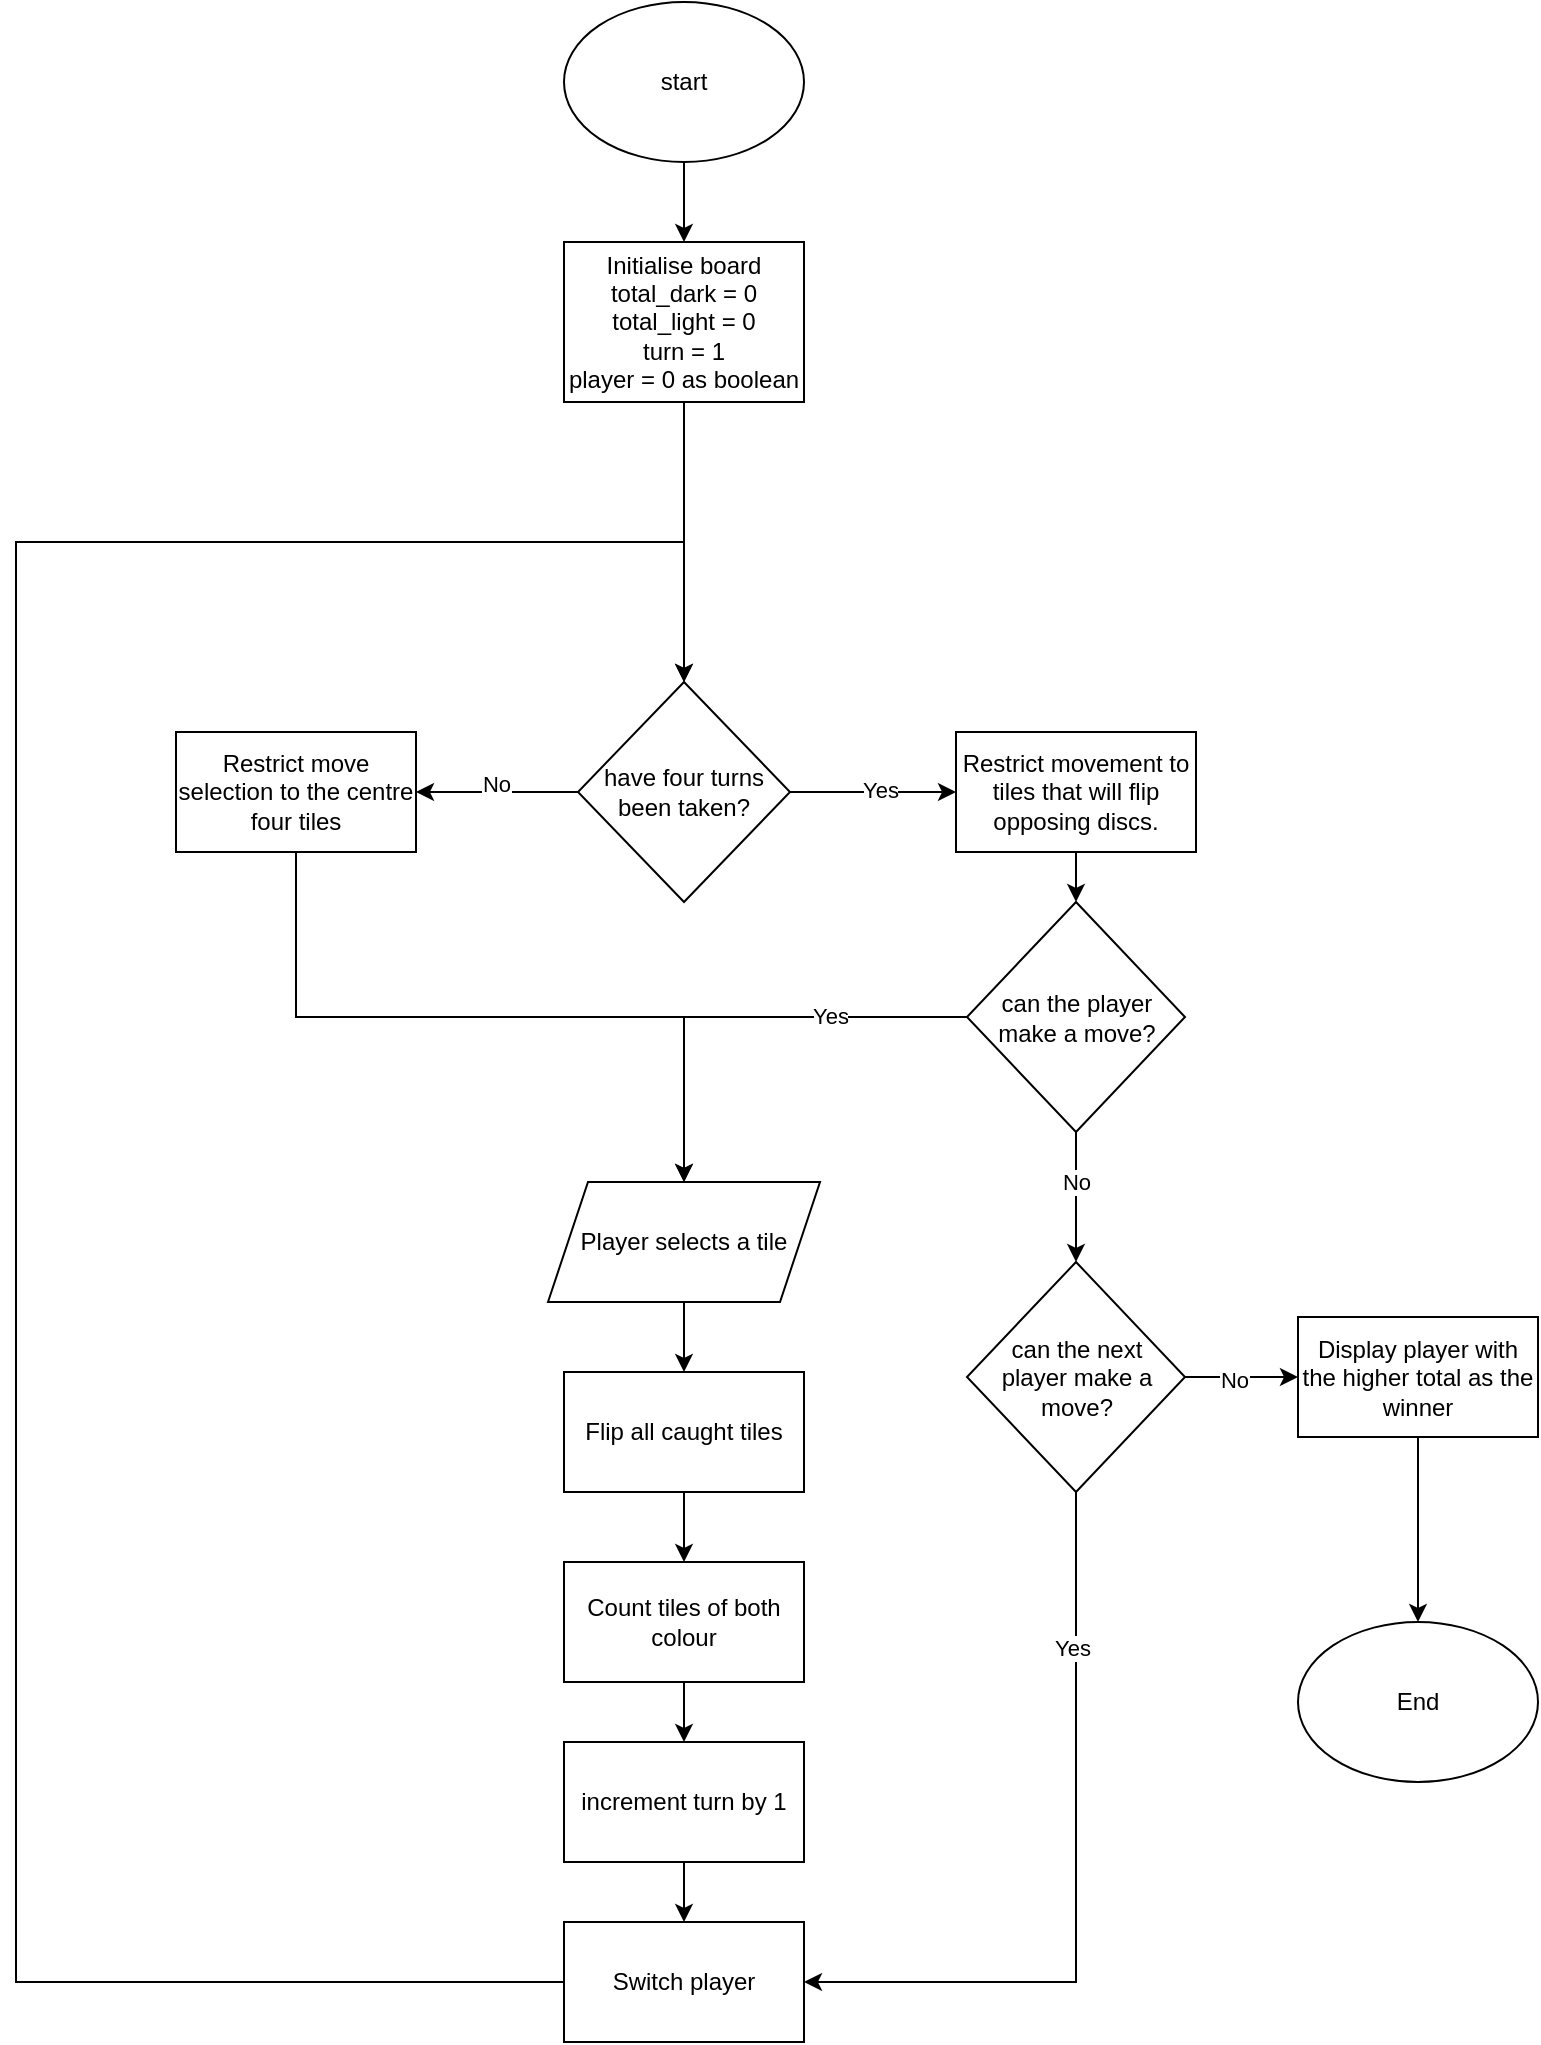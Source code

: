 <mxfile version="23.1.5" type="device">
  <diagram name="Page-1" id="oWrQjWBdoOxrlyjJ9LPk">
    <mxGraphModel dx="2969" dy="1393" grid="1" gridSize="10" guides="1" tooltips="1" connect="1" arrows="1" fold="1" page="1" pageScale="1" pageWidth="827" pageHeight="1169" math="0" shadow="0">
      <root>
        <mxCell id="0" />
        <mxCell id="1" parent="0" />
        <mxCell id="cwzspJ7TB__iP5jFTmzx-13" style="edgeStyle=orthogonalEdgeStyle;rounded=0;orthogonalLoop=1;jettySize=auto;html=1;exitX=0.5;exitY=1;exitDx=0;exitDy=0;entryX=0.5;entryY=0;entryDx=0;entryDy=0;" edge="1" parent="1" source="cwzspJ7TB__iP5jFTmzx-1" target="cwzspJ7TB__iP5jFTmzx-2">
          <mxGeometry relative="1" as="geometry" />
        </mxCell>
        <mxCell id="cwzspJ7TB__iP5jFTmzx-1" value="start" style="ellipse;whiteSpace=wrap;html=1;" vertex="1" parent="1">
          <mxGeometry x="313" y="40" width="120" height="80" as="geometry" />
        </mxCell>
        <mxCell id="cwzspJ7TB__iP5jFTmzx-12" style="edgeStyle=orthogonalEdgeStyle;rounded=0;orthogonalLoop=1;jettySize=auto;html=1;exitX=0.5;exitY=1;exitDx=0;exitDy=0;entryX=0.5;entryY=0;entryDx=0;entryDy=0;" edge="1" parent="1" source="cwzspJ7TB__iP5jFTmzx-2" target="cwzspJ7TB__iP5jFTmzx-4">
          <mxGeometry relative="1" as="geometry" />
        </mxCell>
        <mxCell id="cwzspJ7TB__iP5jFTmzx-2" value="Initialise board&lt;br&gt;total_dark = 0&lt;br&gt;total_light = 0&lt;div&gt;turn = 1&lt;/div&gt;&lt;div&gt;player = 0 as boolean&lt;/div&gt;" style="rounded=0;whiteSpace=wrap;html=1;" vertex="1" parent="1">
          <mxGeometry x="313" y="160" width="120" height="80" as="geometry" />
        </mxCell>
        <mxCell id="cwzspJ7TB__iP5jFTmzx-32" style="edgeStyle=orthogonalEdgeStyle;rounded=0;orthogonalLoop=1;jettySize=auto;html=1;exitX=0.5;exitY=1;exitDx=0;exitDy=0;entryX=0.5;entryY=0;entryDx=0;entryDy=0;" edge="1" parent="1" source="cwzspJ7TB__iP5jFTmzx-3" target="cwzspJ7TB__iP5jFTmzx-27">
          <mxGeometry relative="1" as="geometry" />
        </mxCell>
        <mxCell id="cwzspJ7TB__iP5jFTmzx-3" value="increment turn by 1" style="rounded=0;whiteSpace=wrap;html=1;" vertex="1" parent="1">
          <mxGeometry x="313" y="910" width="120" height="60" as="geometry" />
        </mxCell>
        <mxCell id="cwzspJ7TB__iP5jFTmzx-6" style="edgeStyle=orthogonalEdgeStyle;rounded=0;orthogonalLoop=1;jettySize=auto;html=1;exitX=0;exitY=0.5;exitDx=0;exitDy=0;entryX=1;entryY=0.5;entryDx=0;entryDy=0;" edge="1" parent="1" source="cwzspJ7TB__iP5jFTmzx-4" target="cwzspJ7TB__iP5jFTmzx-5">
          <mxGeometry relative="1" as="geometry" />
        </mxCell>
        <mxCell id="cwzspJ7TB__iP5jFTmzx-7" value="No" style="edgeLabel;html=1;align=center;verticalAlign=middle;resizable=0;points=[];" vertex="1" connectable="0" parent="cwzspJ7TB__iP5jFTmzx-6">
          <mxGeometry x="0.012" y="-4" relative="1" as="geometry">
            <mxPoint as="offset" />
          </mxGeometry>
        </mxCell>
        <mxCell id="cwzspJ7TB__iP5jFTmzx-9" style="edgeStyle=orthogonalEdgeStyle;rounded=0;orthogonalLoop=1;jettySize=auto;html=1;exitX=1;exitY=0.5;exitDx=0;exitDy=0;entryX=0;entryY=0.5;entryDx=0;entryDy=0;" edge="1" parent="1" source="cwzspJ7TB__iP5jFTmzx-4" target="cwzspJ7TB__iP5jFTmzx-8">
          <mxGeometry relative="1" as="geometry" />
        </mxCell>
        <mxCell id="cwzspJ7TB__iP5jFTmzx-10" value="Yes" style="edgeLabel;html=1;align=center;verticalAlign=middle;resizable=0;points=[];" vertex="1" connectable="0" parent="cwzspJ7TB__iP5jFTmzx-9">
          <mxGeometry x="0.084" y="1" relative="1" as="geometry">
            <mxPoint as="offset" />
          </mxGeometry>
        </mxCell>
        <mxCell id="cwzspJ7TB__iP5jFTmzx-4" value="have four turns been taken?" style="rhombus;whiteSpace=wrap;html=1;" vertex="1" parent="1">
          <mxGeometry x="320" y="380" width="106" height="110" as="geometry" />
        </mxCell>
        <mxCell id="cwzspJ7TB__iP5jFTmzx-15" style="edgeStyle=orthogonalEdgeStyle;rounded=0;orthogonalLoop=1;jettySize=auto;html=1;exitX=0.5;exitY=1;exitDx=0;exitDy=0;entryX=0.5;entryY=0;entryDx=0;entryDy=0;" edge="1" parent="1" source="cwzspJ7TB__iP5jFTmzx-5" target="cwzspJ7TB__iP5jFTmzx-14">
          <mxGeometry relative="1" as="geometry" />
        </mxCell>
        <mxCell id="cwzspJ7TB__iP5jFTmzx-5" value="Restrict move selection to the centre four tiles" style="rounded=0;whiteSpace=wrap;html=1;" vertex="1" parent="1">
          <mxGeometry x="119" y="405" width="120" height="60" as="geometry" />
        </mxCell>
        <mxCell id="cwzspJ7TB__iP5jFTmzx-16" style="edgeStyle=orthogonalEdgeStyle;rounded=0;orthogonalLoop=1;jettySize=auto;html=1;entryX=0.5;entryY=0;entryDx=0;entryDy=0;exitX=0;exitY=0.5;exitDx=0;exitDy=0;" edge="1" parent="1" source="cwzspJ7TB__iP5jFTmzx-17" target="cwzspJ7TB__iP5jFTmzx-14">
          <mxGeometry relative="1" as="geometry">
            <mxPoint x="379" y="630" as="targetPoint" />
            <mxPoint x="449" y="620" as="sourcePoint" />
          </mxGeometry>
        </mxCell>
        <mxCell id="cwzspJ7TB__iP5jFTmzx-19" value="Yes" style="edgeLabel;html=1;align=center;verticalAlign=middle;resizable=0;points=[];" vertex="1" connectable="0" parent="cwzspJ7TB__iP5jFTmzx-16">
          <mxGeometry x="-0.379" y="-1" relative="1" as="geometry">
            <mxPoint x="1" as="offset" />
          </mxGeometry>
        </mxCell>
        <mxCell id="cwzspJ7TB__iP5jFTmzx-18" style="edgeStyle=orthogonalEdgeStyle;rounded=0;orthogonalLoop=1;jettySize=auto;html=1;exitX=0.5;exitY=1;exitDx=0;exitDy=0;entryX=0.5;entryY=0;entryDx=0;entryDy=0;" edge="1" parent="1" source="cwzspJ7TB__iP5jFTmzx-8" target="cwzspJ7TB__iP5jFTmzx-17">
          <mxGeometry relative="1" as="geometry" />
        </mxCell>
        <mxCell id="cwzspJ7TB__iP5jFTmzx-8" value="Restrict movement to tiles that will flip opposing discs." style="rounded=0;whiteSpace=wrap;html=1;" vertex="1" parent="1">
          <mxGeometry x="509" y="405" width="120" height="60" as="geometry" />
        </mxCell>
        <mxCell id="cwzspJ7TB__iP5jFTmzx-24" style="edgeStyle=orthogonalEdgeStyle;rounded=0;orthogonalLoop=1;jettySize=auto;html=1;exitX=0.5;exitY=1;exitDx=0;exitDy=0;entryX=0.5;entryY=0;entryDx=0;entryDy=0;" edge="1" parent="1" source="cwzspJ7TB__iP5jFTmzx-14" target="cwzspJ7TB__iP5jFTmzx-23">
          <mxGeometry relative="1" as="geometry" />
        </mxCell>
        <mxCell id="cwzspJ7TB__iP5jFTmzx-14" value="Player selects a tile" style="shape=parallelogram;perimeter=parallelogramPerimeter;whiteSpace=wrap;html=1;fixedSize=1;" vertex="1" parent="1">
          <mxGeometry x="305" y="630" width="136" height="60" as="geometry" />
        </mxCell>
        <mxCell id="cwzspJ7TB__iP5jFTmzx-21" style="edgeStyle=orthogonalEdgeStyle;rounded=0;orthogonalLoop=1;jettySize=auto;html=1;exitX=0.5;exitY=1;exitDx=0;exitDy=0;entryX=0.5;entryY=0;entryDx=0;entryDy=0;" edge="1" parent="1" source="cwzspJ7TB__iP5jFTmzx-17" target="cwzspJ7TB__iP5jFTmzx-20">
          <mxGeometry relative="1" as="geometry" />
        </mxCell>
        <mxCell id="cwzspJ7TB__iP5jFTmzx-22" value="No" style="edgeLabel;html=1;align=center;verticalAlign=middle;resizable=0;points=[];" vertex="1" connectable="0" parent="cwzspJ7TB__iP5jFTmzx-21">
          <mxGeometry x="-0.244" relative="1" as="geometry">
            <mxPoint as="offset" />
          </mxGeometry>
        </mxCell>
        <mxCell id="cwzspJ7TB__iP5jFTmzx-17" value="can the player make a move?" style="rhombus;whiteSpace=wrap;html=1;" vertex="1" parent="1">
          <mxGeometry x="514.5" y="490" width="109" height="115" as="geometry" />
        </mxCell>
        <mxCell id="cwzspJ7TB__iP5jFTmzx-33" style="edgeStyle=orthogonalEdgeStyle;rounded=0;orthogonalLoop=1;jettySize=auto;html=1;exitX=0.5;exitY=1;exitDx=0;exitDy=0;entryX=1;entryY=0.5;entryDx=0;entryDy=0;" edge="1" parent="1" source="cwzspJ7TB__iP5jFTmzx-20" target="cwzspJ7TB__iP5jFTmzx-27">
          <mxGeometry relative="1" as="geometry" />
        </mxCell>
        <mxCell id="cwzspJ7TB__iP5jFTmzx-34" value="Yes" style="edgeLabel;html=1;align=center;verticalAlign=middle;resizable=0;points=[];" vertex="1" connectable="0" parent="cwzspJ7TB__iP5jFTmzx-33">
          <mxGeometry x="-0.591" y="-2" relative="1" as="geometry">
            <mxPoint as="offset" />
          </mxGeometry>
        </mxCell>
        <mxCell id="cwzspJ7TB__iP5jFTmzx-36" style="edgeStyle=orthogonalEdgeStyle;rounded=0;orthogonalLoop=1;jettySize=auto;html=1;exitX=1;exitY=0.5;exitDx=0;exitDy=0;entryX=0;entryY=0.5;entryDx=0;entryDy=0;" edge="1" parent="1" source="cwzspJ7TB__iP5jFTmzx-20" target="cwzspJ7TB__iP5jFTmzx-35">
          <mxGeometry relative="1" as="geometry" />
        </mxCell>
        <mxCell id="cwzspJ7TB__iP5jFTmzx-37" value="No" style="edgeLabel;html=1;align=center;verticalAlign=middle;resizable=0;points=[];" vertex="1" connectable="0" parent="cwzspJ7TB__iP5jFTmzx-36">
          <mxGeometry x="-0.141" y="-1" relative="1" as="geometry">
            <mxPoint as="offset" />
          </mxGeometry>
        </mxCell>
        <mxCell id="cwzspJ7TB__iP5jFTmzx-20" value="can the next &lt;br&gt;player make a move?" style="rhombus;whiteSpace=wrap;html=1;" vertex="1" parent="1">
          <mxGeometry x="514.5" y="670" width="109" height="115" as="geometry" />
        </mxCell>
        <mxCell id="cwzspJ7TB__iP5jFTmzx-26" style="edgeStyle=orthogonalEdgeStyle;rounded=0;orthogonalLoop=1;jettySize=auto;html=1;exitX=0.5;exitY=1;exitDx=0;exitDy=0;entryX=0.5;entryY=0;entryDx=0;entryDy=0;" edge="1" parent="1" source="cwzspJ7TB__iP5jFTmzx-23" target="cwzspJ7TB__iP5jFTmzx-25">
          <mxGeometry relative="1" as="geometry" />
        </mxCell>
        <mxCell id="cwzspJ7TB__iP5jFTmzx-23" value="Flip all caught tiles" style="rounded=0;whiteSpace=wrap;html=1;" vertex="1" parent="1">
          <mxGeometry x="313" y="725" width="120" height="60" as="geometry" />
        </mxCell>
        <mxCell id="cwzspJ7TB__iP5jFTmzx-28" style="edgeStyle=orthogonalEdgeStyle;rounded=0;orthogonalLoop=1;jettySize=auto;html=1;exitX=0.5;exitY=1;exitDx=0;exitDy=0;entryX=0.5;entryY=0;entryDx=0;entryDy=0;" edge="1" parent="1" source="cwzspJ7TB__iP5jFTmzx-25" target="cwzspJ7TB__iP5jFTmzx-3">
          <mxGeometry relative="1" as="geometry" />
        </mxCell>
        <mxCell id="cwzspJ7TB__iP5jFTmzx-25" value="Count tiles of both colour" style="rounded=0;whiteSpace=wrap;html=1;" vertex="1" parent="1">
          <mxGeometry x="313" y="820" width="120" height="60" as="geometry" />
        </mxCell>
        <mxCell id="cwzspJ7TB__iP5jFTmzx-29" style="edgeStyle=orthogonalEdgeStyle;rounded=0;orthogonalLoop=1;jettySize=auto;html=1;exitX=0;exitY=0.5;exitDx=0;exitDy=0;entryX=0.5;entryY=0;entryDx=0;entryDy=0;" edge="1" parent="1" source="cwzspJ7TB__iP5jFTmzx-27" target="cwzspJ7TB__iP5jFTmzx-4">
          <mxGeometry relative="1" as="geometry">
            <Array as="points">
              <mxPoint x="39" y="1030" />
              <mxPoint x="39" y="310" />
              <mxPoint x="373" y="310" />
            </Array>
          </mxGeometry>
        </mxCell>
        <mxCell id="cwzspJ7TB__iP5jFTmzx-27" value="Switch player" style="rounded=0;whiteSpace=wrap;html=1;" vertex="1" parent="1">
          <mxGeometry x="313" y="1000" width="120" height="60" as="geometry" />
        </mxCell>
        <mxCell id="cwzspJ7TB__iP5jFTmzx-39" style="edgeStyle=orthogonalEdgeStyle;rounded=0;orthogonalLoop=1;jettySize=auto;html=1;exitX=0.5;exitY=1;exitDx=0;exitDy=0;entryX=0.5;entryY=0;entryDx=0;entryDy=0;" edge="1" parent="1" source="cwzspJ7TB__iP5jFTmzx-35" target="cwzspJ7TB__iP5jFTmzx-38">
          <mxGeometry relative="1" as="geometry" />
        </mxCell>
        <mxCell id="cwzspJ7TB__iP5jFTmzx-35" value="Display player with the higher total as the winner" style="rounded=0;whiteSpace=wrap;html=1;" vertex="1" parent="1">
          <mxGeometry x="680" y="697.5" width="120" height="60" as="geometry" />
        </mxCell>
        <mxCell id="cwzspJ7TB__iP5jFTmzx-38" value="End" style="ellipse;whiteSpace=wrap;html=1;" vertex="1" parent="1">
          <mxGeometry x="680" y="850" width="120" height="80" as="geometry" />
        </mxCell>
      </root>
    </mxGraphModel>
  </diagram>
</mxfile>

